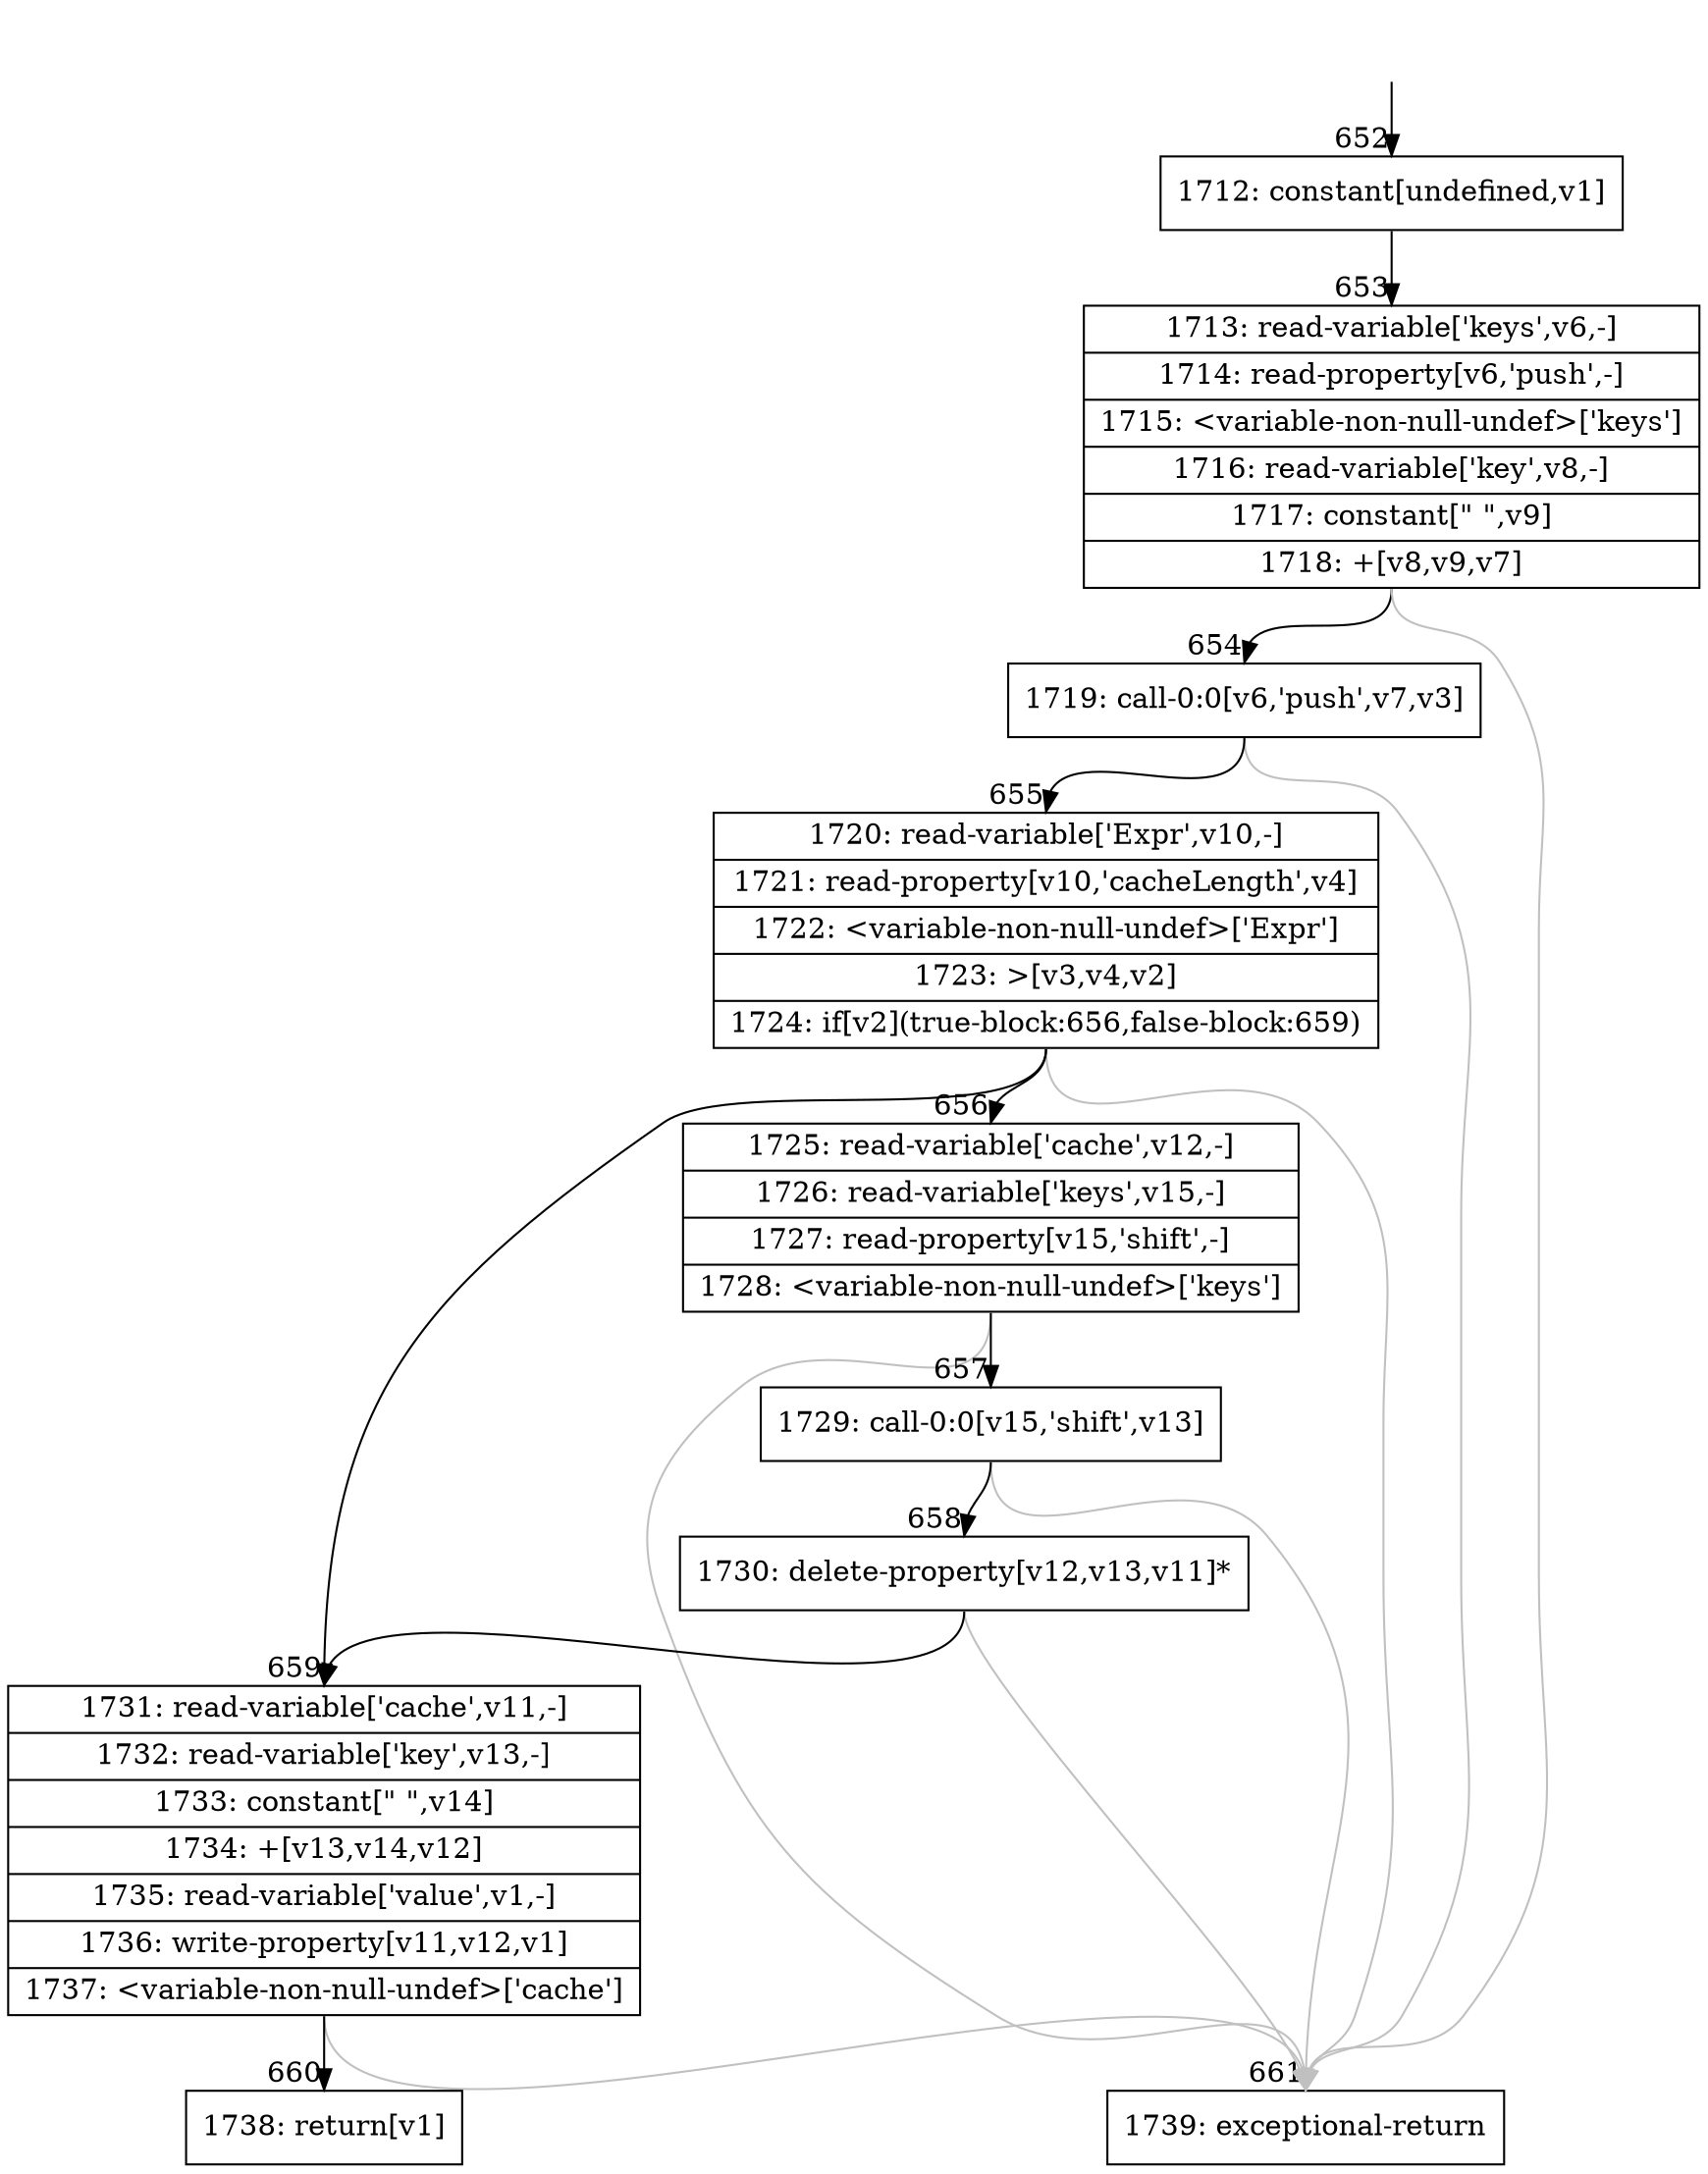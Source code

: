 digraph {
rankdir="TD"
BB_entry52[shape=none,label=""];
BB_entry52 -> BB652 [tailport=s, headport=n, headlabel="    652"]
BB652 [shape=record label="{1712: constant[undefined,v1]}" ] 
BB652 -> BB653 [tailport=s, headport=n, headlabel="      653"]
BB653 [shape=record label="{1713: read-variable['keys',v6,-]|1714: read-property[v6,'push',-]|1715: \<variable-non-null-undef\>['keys']|1716: read-variable['key',v8,-]|1717: constant[\" \",v9]|1718: +[v8,v9,v7]}" ] 
BB653 -> BB654 [tailport=s, headport=n, headlabel="      654"]
BB653 -> BB661 [tailport=s, headport=n, color=gray, headlabel="      661"]
BB654 [shape=record label="{1719: call-0:0[v6,'push',v7,v3]}" ] 
BB654 -> BB655 [tailport=s, headport=n, headlabel="      655"]
BB654 -> BB661 [tailport=s, headport=n, color=gray]
BB655 [shape=record label="{1720: read-variable['Expr',v10,-]|1721: read-property[v10,'cacheLength',v4]|1722: \<variable-non-null-undef\>['Expr']|1723: \>[v3,v4,v2]|1724: if[v2](true-block:656,false-block:659)}" ] 
BB655 -> BB656 [tailport=s, headport=n, headlabel="      656"]
BB655 -> BB659 [tailport=s, headport=n, headlabel="      659"]
BB655 -> BB661 [tailport=s, headport=n, color=gray]
BB656 [shape=record label="{1725: read-variable['cache',v12,-]|1726: read-variable['keys',v15,-]|1727: read-property[v15,'shift',-]|1728: \<variable-non-null-undef\>['keys']}" ] 
BB656 -> BB657 [tailport=s, headport=n, headlabel="      657"]
BB656 -> BB661 [tailport=s, headport=n, color=gray]
BB657 [shape=record label="{1729: call-0:0[v15,'shift',v13]}" ] 
BB657 -> BB658 [tailport=s, headport=n, headlabel="      658"]
BB657 -> BB661 [tailport=s, headport=n, color=gray]
BB658 [shape=record label="{1730: delete-property[v12,v13,v11]*}" ] 
BB658 -> BB659 [tailport=s, headport=n]
BB658 -> BB661 [tailport=s, headport=n, color=gray]
BB659 [shape=record label="{1731: read-variable['cache',v11,-]|1732: read-variable['key',v13,-]|1733: constant[\" \",v14]|1734: +[v13,v14,v12]|1735: read-variable['value',v1,-]|1736: write-property[v11,v12,v1]|1737: \<variable-non-null-undef\>['cache']}" ] 
BB659 -> BB660 [tailport=s, headport=n, headlabel="      660"]
BB659 -> BB661 [tailport=s, headport=n, color=gray]
BB660 [shape=record label="{1738: return[v1]}" ] 
BB661 [shape=record label="{1739: exceptional-return}" ] 
}
